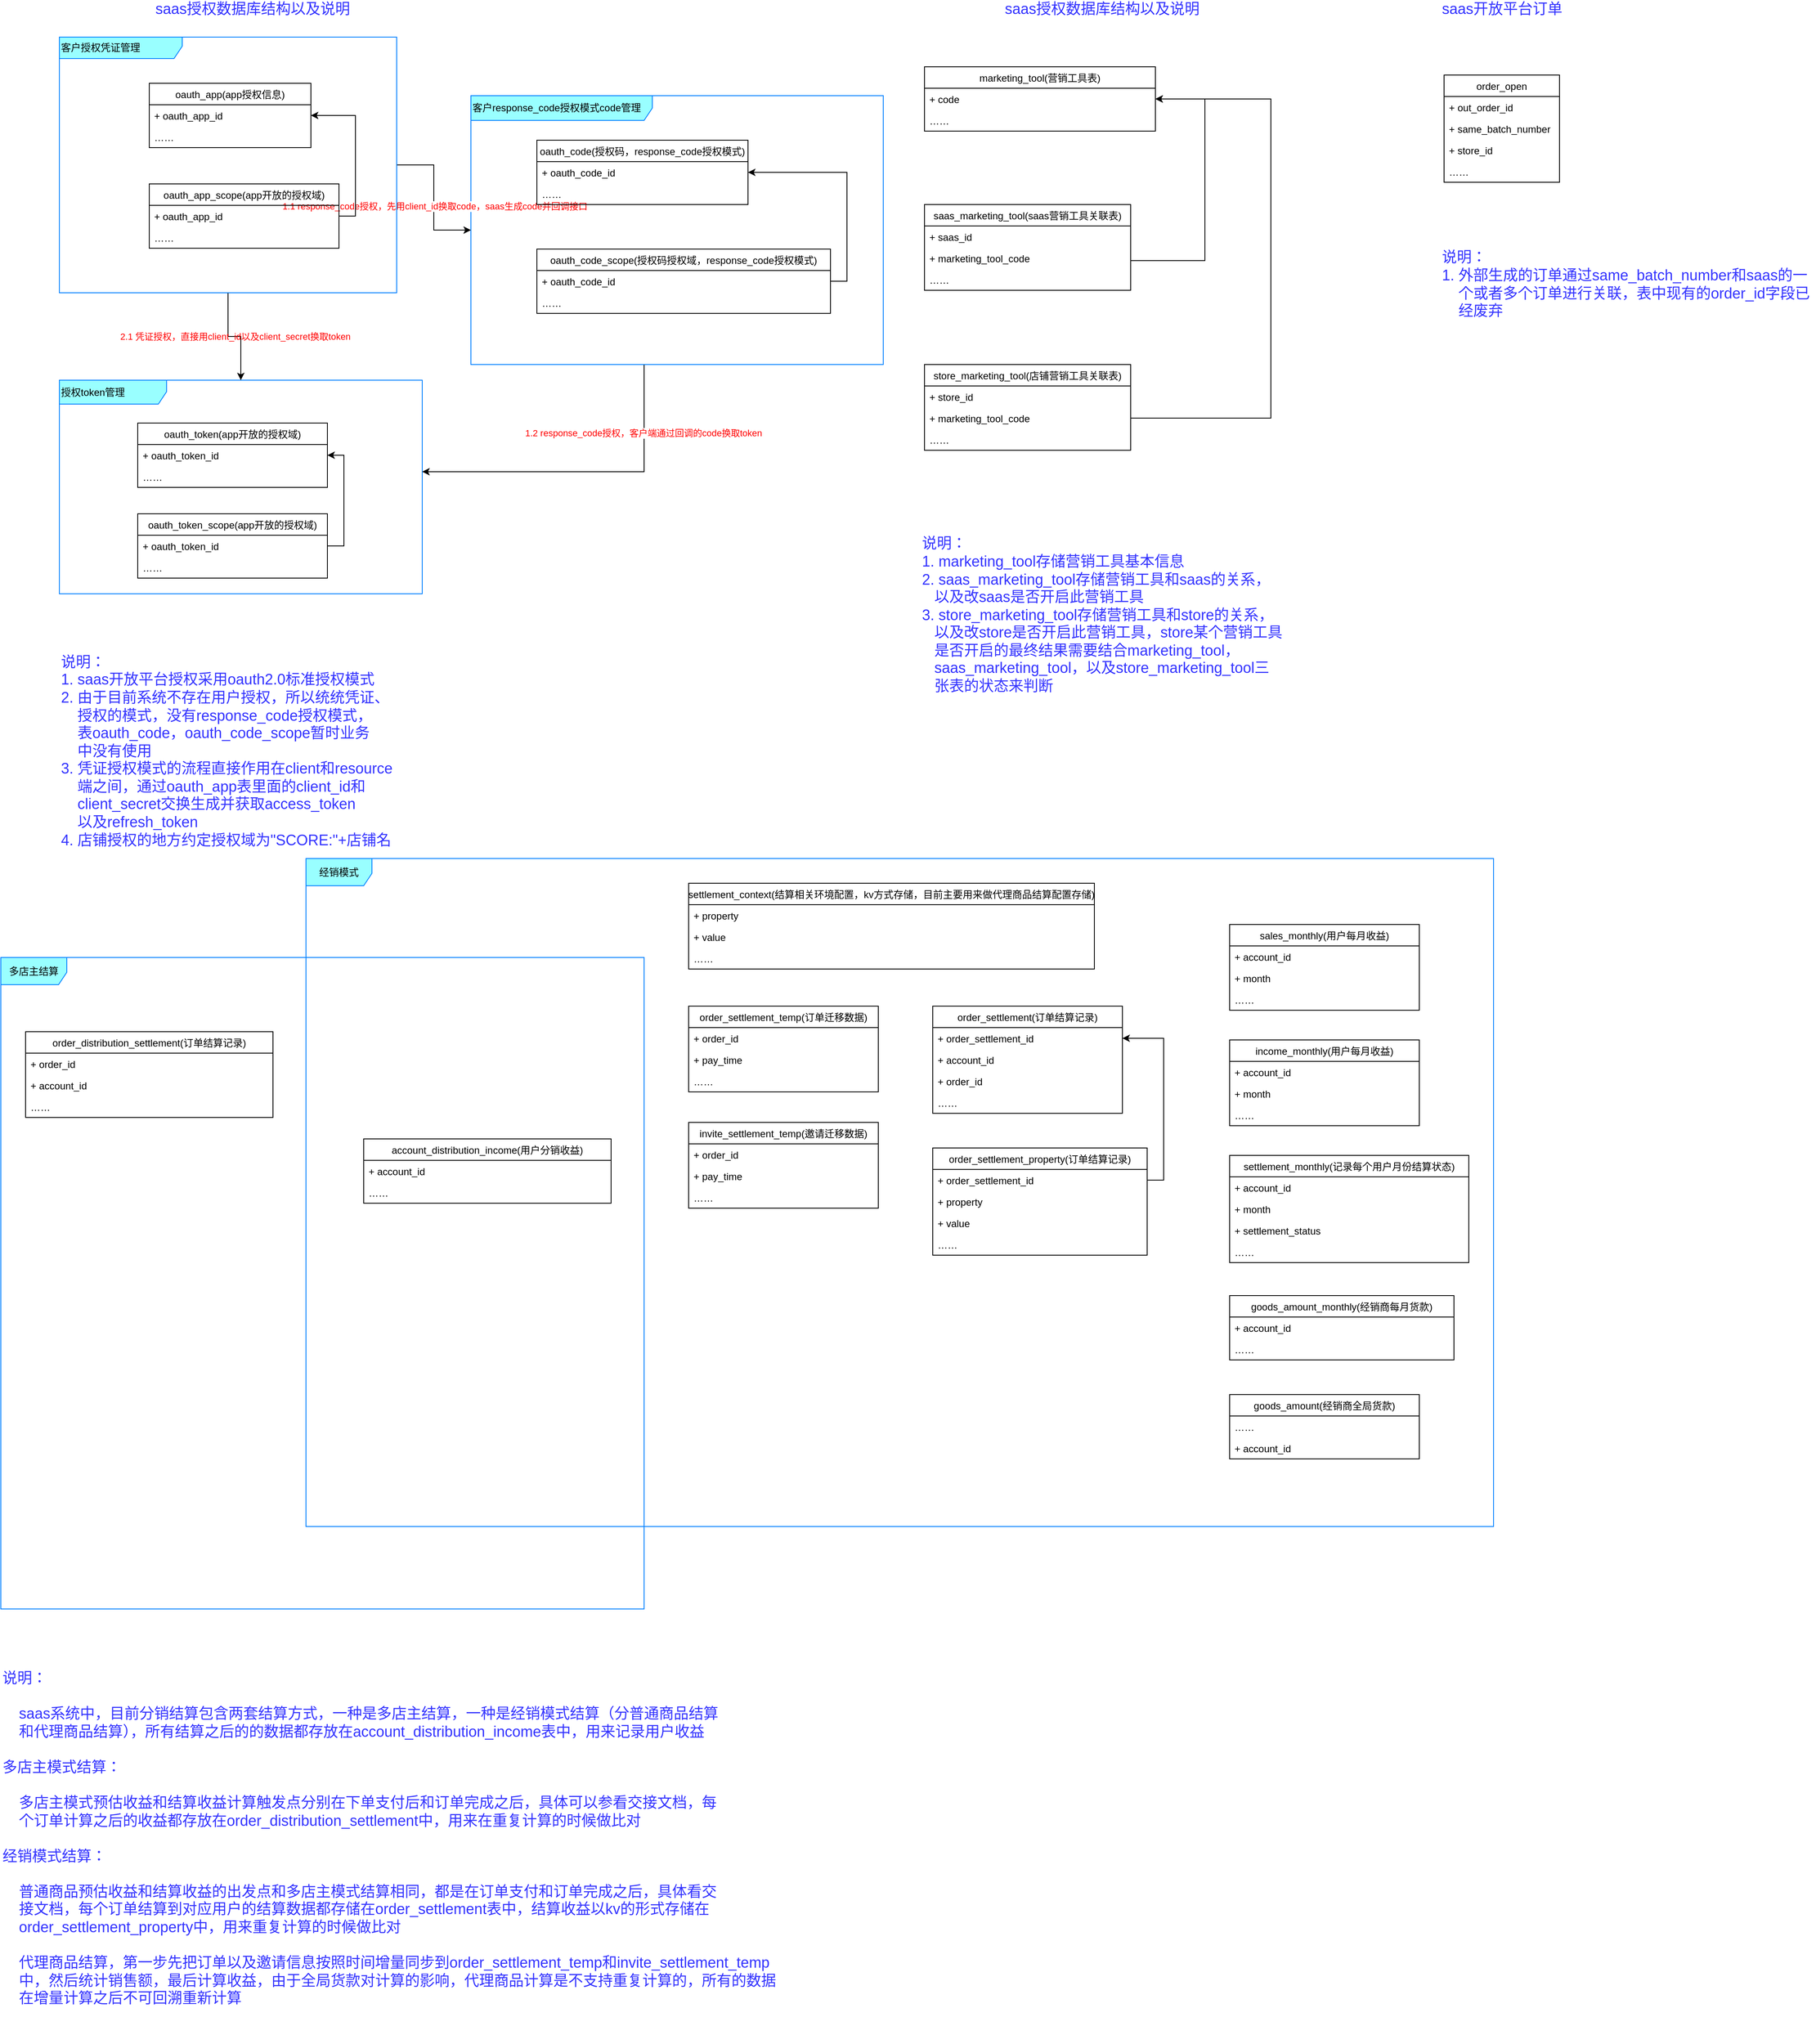 <mxfile version="14.6.6" type="github">
  <diagram id="8cNXlBiLXLBAkxZQb8D8" name="Page-1">
    <mxGraphModel dx="2249" dy="762" grid="1" gridSize="10" guides="1" tooltips="1" connect="1" arrows="1" fold="1" page="1" pageScale="1" pageWidth="827" pageHeight="1169" math="0" shadow="0">
      <root>
        <mxCell id="0" />
        <mxCell id="1" parent="0" />
        <mxCell id="PSnNEIr_YmE9VNYy7DB6-49" value="多店主结算" style="shape=umlFrame;whiteSpace=wrap;html=1;width=80;height=33;fillColor=#99FFFF;strokeColor=#007FFF;" vertex="1" parent="1">
          <mxGeometry x="-680" y="1200" width="780" height="790" as="geometry" />
        </mxCell>
        <mxCell id="PSnNEIr_YmE9VNYy7DB6-50" value="经销模式" style="shape=umlFrame;whiteSpace=wrap;html=1;width=80;height=33;fillColor=#99FFFF;strokeColor=#007FFF;" vertex="1" parent="1">
          <mxGeometry x="-310" y="1080" width="1440" height="810" as="geometry" />
        </mxCell>
        <mxCell id="78lRP6di_E0o8tFX1qry-29" value="授权token管理" style="shape=umlFrame;whiteSpace=wrap;html=1;align=left;width=130;height=29;fillColor=#99FFFF;strokeColor=#007FFF;" parent="1" vertex="1">
          <mxGeometry x="-609" y="500" width="440" height="259" as="geometry" />
        </mxCell>
        <mxCell id="78lRP6di_E0o8tFX1qry-31" style="edgeStyle=orthogonalEdgeStyle;rounded=0;orthogonalLoop=1;jettySize=auto;html=1;" parent="1" source="78lRP6di_E0o8tFX1qry-28" target="78lRP6di_E0o8tFX1qry-29" edge="1">
          <mxGeometry relative="1" as="geometry">
            <Array as="points">
              <mxPoint x="100" y="611" />
            </Array>
          </mxGeometry>
        </mxCell>
        <mxCell id="78lRP6di_E0o8tFX1qry-37" value="1.2 response_code授权，客户端通过回调的code换取token" style="edgeLabel;html=1;align=center;verticalAlign=middle;resizable=0;points=[];fontColor=#FF0000;" parent="78lRP6di_E0o8tFX1qry-31" vertex="1" connectable="0">
          <mxGeometry x="-0.584" y="-1" relative="1" as="geometry">
            <mxPoint as="offset" />
          </mxGeometry>
        </mxCell>
        <mxCell id="78lRP6di_E0o8tFX1qry-28" value="客户response_code授权模式code管理" style="shape=umlFrame;whiteSpace=wrap;html=1;align=left;width=220;height=30;labelBackgroundColor=none;labelBorderColor=none;fillColor=#99FFFF;strokeColor=#007FFF;" parent="1" vertex="1">
          <mxGeometry x="-110" y="155" width="500" height="326" as="geometry" />
        </mxCell>
        <mxCell id="78lRP6di_E0o8tFX1qry-30" style="edgeStyle=orthogonalEdgeStyle;rounded=0;orthogonalLoop=1;jettySize=auto;html=1;" parent="1" source="78lRP6di_E0o8tFX1qry-27" target="78lRP6di_E0o8tFX1qry-28" edge="1">
          <mxGeometry relative="1" as="geometry">
            <Array as="points">
              <mxPoint x="-155" y="239" />
              <mxPoint x="-155" y="318" />
            </Array>
          </mxGeometry>
        </mxCell>
        <mxCell id="78lRP6di_E0o8tFX1qry-36" value="1.1&amp;nbsp;response_code授权，先用client_id换取code，saas生成code并回调接口" style="edgeLabel;html=1;align=center;verticalAlign=middle;resizable=0;points=[];fontColor=#FF0000;" parent="78lRP6di_E0o8tFX1qry-30" vertex="1" connectable="0">
          <mxGeometry x="0.124" y="1" relative="1" as="geometry">
            <mxPoint as="offset" />
          </mxGeometry>
        </mxCell>
        <mxCell id="78lRP6di_E0o8tFX1qry-32" value="2.1&amp;nbsp;凭证授权，直接用client_id以及client_secret换取token" style="edgeStyle=orthogonalEdgeStyle;rounded=0;orthogonalLoop=1;jettySize=auto;html=1;fontColor=#FF0000;labelBackgroundColor=none;" parent="1" source="78lRP6di_E0o8tFX1qry-27" target="78lRP6di_E0o8tFX1qry-29" edge="1">
          <mxGeometry relative="1" as="geometry" />
        </mxCell>
        <mxCell id="78lRP6di_E0o8tFX1qry-27" value="客户授权凭证管理" style="shape=umlFrame;whiteSpace=wrap;html=1;align=left;width=149;height=26;fillColor=#99FFFF;strokeColor=#007FFF;" parent="1" vertex="1">
          <mxGeometry x="-609" y="84" width="409" height="310" as="geometry" />
        </mxCell>
        <mxCell id="y5n3PDEYsCLpKXq8bgqE-3" value="oauth_app(app授权信息)" style="swimlane;fontStyle=0;childLayout=stackLayout;horizontal=1;startSize=26;fillColor=none;horizontalStack=0;resizeParent=1;resizeParentMax=0;resizeLast=0;collapsible=1;marginBottom=0;" parent="1" vertex="1">
          <mxGeometry x="-500" y="140" width="196" height="78" as="geometry" />
        </mxCell>
        <mxCell id="y5n3PDEYsCLpKXq8bgqE-4" value="+ oauth_app_id" style="text;strokeColor=none;fillColor=none;align=left;verticalAlign=top;spacingLeft=4;spacingRight=4;overflow=hidden;rotatable=0;points=[[0,0.5],[1,0.5]];portConstraint=eastwest;" parent="y5n3PDEYsCLpKXq8bgqE-3" vertex="1">
          <mxGeometry y="26" width="196" height="26" as="geometry" />
        </mxCell>
        <mxCell id="y5n3PDEYsCLpKXq8bgqE-7" value="……" style="text;strokeColor=none;fillColor=none;align=left;verticalAlign=top;spacingLeft=4;spacingRight=4;overflow=hidden;rotatable=0;points=[[0,0.5],[1,0.5]];portConstraint=eastwest;" parent="y5n3PDEYsCLpKXq8bgqE-3" vertex="1">
          <mxGeometry y="52" width="196" height="26" as="geometry" />
        </mxCell>
        <mxCell id="y5n3PDEYsCLpKXq8bgqE-8" value="oauth_app_scope(app开放的授权域)" style="swimlane;fontStyle=0;childLayout=stackLayout;horizontal=1;startSize=26;fillColor=none;horizontalStack=0;resizeParent=1;resizeParentMax=0;resizeLast=0;collapsible=1;marginBottom=0;" parent="1" vertex="1">
          <mxGeometry x="-500" y="262" width="230" height="78" as="geometry" />
        </mxCell>
        <mxCell id="y5n3PDEYsCLpKXq8bgqE-9" value="+ oauth_app_id" style="text;strokeColor=none;fillColor=none;align=left;verticalAlign=top;spacingLeft=4;spacingRight=4;overflow=hidden;rotatable=0;points=[[0,0.5],[1,0.5]];portConstraint=eastwest;" parent="y5n3PDEYsCLpKXq8bgqE-8" vertex="1">
          <mxGeometry y="26" width="230" height="26" as="geometry" />
        </mxCell>
        <mxCell id="y5n3PDEYsCLpKXq8bgqE-10" value="……" style="text;strokeColor=none;fillColor=none;align=left;verticalAlign=top;spacingLeft=4;spacingRight=4;overflow=hidden;rotatable=0;points=[[0,0.5],[1,0.5]];portConstraint=eastwest;" parent="y5n3PDEYsCLpKXq8bgqE-8" vertex="1">
          <mxGeometry y="52" width="230" height="26" as="geometry" />
        </mxCell>
        <mxCell id="y5n3PDEYsCLpKXq8bgqE-18" value="oauth_code(授权码，response_code授权模式)" style="swimlane;fontStyle=0;childLayout=stackLayout;horizontal=1;startSize=26;fillColor=none;horizontalStack=0;resizeParent=1;resizeParentMax=0;resizeLast=0;collapsible=1;marginBottom=0;" parent="1" vertex="1">
          <mxGeometry x="-30" y="209" width="256" height="78" as="geometry" />
        </mxCell>
        <mxCell id="y5n3PDEYsCLpKXq8bgqE-19" value="+ oauth_code_id" style="text;strokeColor=none;fillColor=none;align=left;verticalAlign=top;spacingLeft=4;spacingRight=4;overflow=hidden;rotatable=0;points=[[0,0.5],[1,0.5]];portConstraint=eastwest;" parent="y5n3PDEYsCLpKXq8bgqE-18" vertex="1">
          <mxGeometry y="26" width="256" height="26" as="geometry" />
        </mxCell>
        <mxCell id="y5n3PDEYsCLpKXq8bgqE-20" value="……" style="text;strokeColor=none;fillColor=none;align=left;verticalAlign=top;spacingLeft=4;spacingRight=4;overflow=hidden;rotatable=0;points=[[0,0.5],[1,0.5]];portConstraint=eastwest;" parent="y5n3PDEYsCLpKXq8bgqE-18" vertex="1">
          <mxGeometry y="52" width="256" height="26" as="geometry" />
        </mxCell>
        <mxCell id="y5n3PDEYsCLpKXq8bgqE-21" value="oauth_code_scope(授权码授权域，response_code授权模式)" style="swimlane;fontStyle=0;childLayout=stackLayout;horizontal=1;startSize=26;fillColor=none;horizontalStack=0;resizeParent=1;resizeParentMax=0;resizeLast=0;collapsible=1;marginBottom=0;" parent="1" vertex="1">
          <mxGeometry x="-30" y="341" width="356" height="78" as="geometry" />
        </mxCell>
        <mxCell id="y5n3PDEYsCLpKXq8bgqE-22" value="+ oauth_code_id" style="text;strokeColor=none;fillColor=none;align=left;verticalAlign=top;spacingLeft=4;spacingRight=4;overflow=hidden;rotatable=0;points=[[0,0.5],[1,0.5]];portConstraint=eastwest;" parent="y5n3PDEYsCLpKXq8bgqE-21" vertex="1">
          <mxGeometry y="26" width="356" height="26" as="geometry" />
        </mxCell>
        <mxCell id="y5n3PDEYsCLpKXq8bgqE-23" value="……" style="text;strokeColor=none;fillColor=none;align=left;verticalAlign=top;spacingLeft=4;spacingRight=4;overflow=hidden;rotatable=0;points=[[0,0.5],[1,0.5]];portConstraint=eastwest;" parent="y5n3PDEYsCLpKXq8bgqE-21" vertex="1">
          <mxGeometry y="52" width="356" height="26" as="geometry" />
        </mxCell>
        <mxCell id="y5n3PDEYsCLpKXq8bgqE-24" value="oauth_token(app开放的授权域)" style="swimlane;fontStyle=0;childLayout=stackLayout;horizontal=1;startSize=26;fillColor=none;horizontalStack=0;resizeParent=1;resizeParentMax=0;resizeLast=0;collapsible=1;marginBottom=0;" parent="1" vertex="1">
          <mxGeometry x="-514" y="552" width="230" height="78" as="geometry" />
        </mxCell>
        <mxCell id="y5n3PDEYsCLpKXq8bgqE-25" value="+ oauth_token_id" style="text;strokeColor=none;fillColor=none;align=left;verticalAlign=top;spacingLeft=4;spacingRight=4;overflow=hidden;rotatable=0;points=[[0,0.5],[1,0.5]];portConstraint=eastwest;" parent="y5n3PDEYsCLpKXq8bgqE-24" vertex="1">
          <mxGeometry y="26" width="230" height="26" as="geometry" />
        </mxCell>
        <mxCell id="y5n3PDEYsCLpKXq8bgqE-26" value="……" style="text;strokeColor=none;fillColor=none;align=left;verticalAlign=top;spacingLeft=4;spacingRight=4;overflow=hidden;rotatable=0;points=[[0,0.5],[1,0.5]];portConstraint=eastwest;" parent="y5n3PDEYsCLpKXq8bgqE-24" vertex="1">
          <mxGeometry y="52" width="230" height="26" as="geometry" />
        </mxCell>
        <mxCell id="y5n3PDEYsCLpKXq8bgqE-27" value="oauth_token_scope(app开放的授权域)" style="swimlane;fontStyle=0;childLayout=stackLayout;horizontal=1;startSize=26;fillColor=none;horizontalStack=0;resizeParent=1;resizeParentMax=0;resizeLast=0;collapsible=1;marginBottom=0;" parent="1" vertex="1">
          <mxGeometry x="-514" y="662" width="230" height="78" as="geometry" />
        </mxCell>
        <mxCell id="y5n3PDEYsCLpKXq8bgqE-28" value="+ oauth_token_id" style="text;strokeColor=none;fillColor=none;align=left;verticalAlign=top;spacingLeft=4;spacingRight=4;overflow=hidden;rotatable=0;points=[[0,0.5],[1,0.5]];portConstraint=eastwest;" parent="y5n3PDEYsCLpKXq8bgqE-27" vertex="1">
          <mxGeometry y="26" width="230" height="26" as="geometry" />
        </mxCell>
        <mxCell id="y5n3PDEYsCLpKXq8bgqE-29" value="……" style="text;strokeColor=none;fillColor=none;align=left;verticalAlign=top;spacingLeft=4;spacingRight=4;overflow=hidden;rotatable=0;points=[[0,0.5],[1,0.5]];portConstraint=eastwest;" parent="y5n3PDEYsCLpKXq8bgqE-27" vertex="1">
          <mxGeometry y="52" width="230" height="26" as="geometry" />
        </mxCell>
        <mxCell id="y5n3PDEYsCLpKXq8bgqE-30" value="&lt;font style=&quot;font-size: 18px&quot; color=&quot;#3333ff&quot;&gt;saas授权数据库结构以及说明&lt;/font&gt;" style="text;html=1;align=center;verticalAlign=middle;resizable=0;points=[];autosize=1;strokeColor=none;" parent="1" vertex="1">
          <mxGeometry x="-500" y="40" width="250" height="20" as="geometry" />
        </mxCell>
        <mxCell id="y5n3PDEYsCLpKXq8bgqE-31" style="edgeStyle=orthogonalEdgeStyle;rounded=0;orthogonalLoop=1;jettySize=auto;html=1;exitX=1;exitY=0.5;exitDx=0;exitDy=0;entryX=1;entryY=0.5;entryDx=0;entryDy=0;" parent="1" source="y5n3PDEYsCLpKXq8bgqE-9" target="y5n3PDEYsCLpKXq8bgqE-4" edge="1">
          <mxGeometry relative="1" as="geometry" />
        </mxCell>
        <mxCell id="y5n3PDEYsCLpKXq8bgqE-32" style="edgeStyle=orthogonalEdgeStyle;rounded=0;orthogonalLoop=1;jettySize=auto;html=1;exitX=1;exitY=0.5;exitDx=0;exitDy=0;entryX=1;entryY=0.5;entryDx=0;entryDy=0;" parent="1" source="y5n3PDEYsCLpKXq8bgqE-22" target="y5n3PDEYsCLpKXq8bgqE-19" edge="1">
          <mxGeometry relative="1" as="geometry" />
        </mxCell>
        <mxCell id="y5n3PDEYsCLpKXq8bgqE-33" style="edgeStyle=orthogonalEdgeStyle;rounded=0;orthogonalLoop=1;jettySize=auto;html=1;exitX=1;exitY=0.5;exitDx=0;exitDy=0;entryX=1;entryY=0.5;entryDx=0;entryDy=0;" parent="1" source="y5n3PDEYsCLpKXq8bgqE-28" target="y5n3PDEYsCLpKXq8bgqE-25" edge="1">
          <mxGeometry relative="1" as="geometry" />
        </mxCell>
        <mxCell id="y5n3PDEYsCLpKXq8bgqE-34" value="&lt;div style=&quot;&quot;&gt;&lt;span style=&quot;font-size: 18px ; color: rgb(51 , 51 , 255)&quot;&gt;说明：&lt;/span&gt;&lt;/div&gt;&lt;div style=&quot;&quot;&gt;&lt;span style=&quot;font-size: 18px ; color: rgb(51 , 51 , 255)&quot;&gt;1.&amp;nbsp;saas开放平台授权采用oauth2.0标准授权模式&lt;/span&gt;&lt;/div&gt;&lt;div style=&quot;&quot;&gt;&lt;span style=&quot;font-size: 18px ; color: rgb(51 , 51 , 255)&quot;&gt;2. 由于目前系统不存在用户授权，所以统统凭证、&lt;/span&gt;&lt;/div&gt;&lt;div style=&quot;&quot;&gt;&lt;span style=&quot;font-size: 18px ; color: rgb(51 , 51 , 255)&quot;&gt;&amp;nbsp; &amp;nbsp; 授权的模式，没有response_code授权模式，&lt;/span&gt;&lt;/div&gt;&lt;div style=&quot;&quot;&gt;&lt;span style=&quot;font-size: 18px ; color: rgb(51 , 51 , 255)&quot;&gt;&amp;nbsp; &amp;nbsp; 表oauth_code，oauth_code_scope暂时业务&lt;/span&gt;&lt;/div&gt;&lt;div style=&quot;&quot;&gt;&lt;span style=&quot;font-size: 18px ; color: rgb(51 , 51 , 255)&quot;&gt;&amp;nbsp; &amp;nbsp; 中没有使用&lt;/span&gt;&lt;/div&gt;&lt;div style=&quot;&quot;&gt;&lt;span style=&quot;font-size: 18px ; color: rgb(51 , 51 , 255)&quot;&gt;3.&amp;nbsp;凭证授权模式的流程直接作用在client和resource&lt;/span&gt;&lt;/div&gt;&lt;div style=&quot;&quot;&gt;&lt;span style=&quot;font-size: 18px ; color: rgb(51 , 51 , 255)&quot;&gt;&amp;nbsp; &amp;nbsp; 端之间，通过oauth_app表里面的client_id和&lt;/span&gt;&lt;/div&gt;&lt;div style=&quot;&quot;&gt;&lt;span style=&quot;font-size: 18px ; color: rgb(51 , 51 , 255)&quot;&gt;&amp;nbsp; &amp;nbsp; client_secret交换生成并获取access_token&lt;/span&gt;&lt;/div&gt;&lt;div style=&quot;&quot;&gt;&lt;span style=&quot;font-size: 18px ; color: rgb(51 , 51 , 255)&quot;&gt;&amp;nbsp; &amp;nbsp; 以及refresh_token&lt;/span&gt;&lt;/div&gt;&lt;div style=&quot;&quot;&gt;&lt;span style=&quot;font-size: 18px ; color: rgb(51 , 51 , 255)&quot;&gt;4.&amp;nbsp;店铺授权的地方约定授权域为&quot;SCORE:&quot;+店铺名&lt;/span&gt;&lt;/div&gt;" style="text;html=1;align=left;verticalAlign=middle;resizable=0;points=[];autosize=1;strokeColor=none;" parent="1" vertex="1">
          <mxGeometry x="-609" y="860" width="420" height="180" as="geometry" />
        </mxCell>
        <mxCell id="78lRP6di_E0o8tFX1qry-1" value="marketing_tool(营销工具表)" style="swimlane;fontStyle=0;childLayout=stackLayout;horizontal=1;startSize=26;fillColor=none;horizontalStack=0;resizeParent=1;resizeParentMax=0;resizeLast=0;collapsible=1;marginBottom=0;" parent="1" vertex="1">
          <mxGeometry x="440" y="120" width="280" height="78" as="geometry" />
        </mxCell>
        <mxCell id="78lRP6di_E0o8tFX1qry-2" value="+ code" style="text;strokeColor=none;fillColor=none;align=left;verticalAlign=top;spacingLeft=4;spacingRight=4;overflow=hidden;rotatable=0;points=[[0,0.5],[1,0.5]];portConstraint=eastwest;" parent="78lRP6di_E0o8tFX1qry-1" vertex="1">
          <mxGeometry y="26" width="280" height="26" as="geometry" />
        </mxCell>
        <mxCell id="78lRP6di_E0o8tFX1qry-13" value="……" style="text;strokeColor=none;fillColor=none;align=left;verticalAlign=top;spacingLeft=4;spacingRight=4;overflow=hidden;rotatable=0;points=[[0,0.5],[1,0.5]];portConstraint=eastwest;" parent="78lRP6di_E0o8tFX1qry-1" vertex="1">
          <mxGeometry y="52" width="280" height="26" as="geometry" />
        </mxCell>
        <mxCell id="78lRP6di_E0o8tFX1qry-5" value="saas_marketing_tool(saas营销工具关联表)" style="swimlane;fontStyle=0;childLayout=stackLayout;horizontal=1;startSize=26;fillColor=none;horizontalStack=0;resizeParent=1;resizeParentMax=0;resizeLast=0;collapsible=1;marginBottom=0;" parent="1" vertex="1">
          <mxGeometry x="440" y="287" width="250" height="104" as="geometry" />
        </mxCell>
        <mxCell id="78lRP6di_E0o8tFX1qry-6" value="+ saas_id" style="text;strokeColor=none;fillColor=none;align=left;verticalAlign=top;spacingLeft=4;spacingRight=4;overflow=hidden;rotatable=0;points=[[0,0.5],[1,0.5]];portConstraint=eastwest;" parent="78lRP6di_E0o8tFX1qry-5" vertex="1">
          <mxGeometry y="26" width="250" height="26" as="geometry" />
        </mxCell>
        <mxCell id="78lRP6di_E0o8tFX1qry-7" value="+ marketing_tool_code" style="text;strokeColor=none;fillColor=none;align=left;verticalAlign=top;spacingLeft=4;spacingRight=4;overflow=hidden;rotatable=0;points=[[0,0.5],[1,0.5]];portConstraint=eastwest;" parent="78lRP6di_E0o8tFX1qry-5" vertex="1">
          <mxGeometry y="52" width="250" height="26" as="geometry" />
        </mxCell>
        <mxCell id="78lRP6di_E0o8tFX1qry-8" value="……" style="text;strokeColor=none;fillColor=none;align=left;verticalAlign=top;spacingLeft=4;spacingRight=4;overflow=hidden;rotatable=0;points=[[0,0.5],[1,0.5]];portConstraint=eastwest;" parent="78lRP6di_E0o8tFX1qry-5" vertex="1">
          <mxGeometry y="78" width="250" height="26" as="geometry" />
        </mxCell>
        <mxCell id="78lRP6di_E0o8tFX1qry-9" value="store_marketing_tool(店铺营销工具关联表)" style="swimlane;fontStyle=0;childLayout=stackLayout;horizontal=1;startSize=26;fillColor=none;horizontalStack=0;resizeParent=1;resizeParentMax=0;resizeLast=0;collapsible=1;marginBottom=0;" parent="1" vertex="1">
          <mxGeometry x="440" y="481" width="250" height="104" as="geometry" />
        </mxCell>
        <mxCell id="78lRP6di_E0o8tFX1qry-10" value="+ store_id" style="text;strokeColor=none;fillColor=none;align=left;verticalAlign=top;spacingLeft=4;spacingRight=4;overflow=hidden;rotatable=0;points=[[0,0.5],[1,0.5]];portConstraint=eastwest;" parent="78lRP6di_E0o8tFX1qry-9" vertex="1">
          <mxGeometry y="26" width="250" height="26" as="geometry" />
        </mxCell>
        <mxCell id="78lRP6di_E0o8tFX1qry-11" value="+ marketing_tool_code" style="text;strokeColor=none;fillColor=none;align=left;verticalAlign=top;spacingLeft=4;spacingRight=4;overflow=hidden;rotatable=0;points=[[0,0.5],[1,0.5]];portConstraint=eastwest;" parent="78lRP6di_E0o8tFX1qry-9" vertex="1">
          <mxGeometry y="52" width="250" height="26" as="geometry" />
        </mxCell>
        <mxCell id="78lRP6di_E0o8tFX1qry-12" value="……" style="text;strokeColor=none;fillColor=none;align=left;verticalAlign=top;spacingLeft=4;spacingRight=4;overflow=hidden;rotatable=0;points=[[0,0.5],[1,0.5]];portConstraint=eastwest;" parent="78lRP6di_E0o8tFX1qry-9" vertex="1">
          <mxGeometry y="78" width="250" height="26" as="geometry" />
        </mxCell>
        <mxCell id="78lRP6di_E0o8tFX1qry-15" style="edgeStyle=orthogonalEdgeStyle;rounded=0;orthogonalLoop=1;jettySize=auto;html=1;exitX=1;exitY=0.5;exitDx=0;exitDy=0;entryX=1;entryY=0.5;entryDx=0;entryDy=0;" parent="1" source="78lRP6di_E0o8tFX1qry-11" target="78lRP6di_E0o8tFX1qry-2" edge="1">
          <mxGeometry relative="1" as="geometry">
            <Array as="points">
              <mxPoint x="860" y="546" />
              <mxPoint x="860" y="159" />
            </Array>
          </mxGeometry>
        </mxCell>
        <mxCell id="78lRP6di_E0o8tFX1qry-17" style="edgeStyle=orthogonalEdgeStyle;rounded=0;orthogonalLoop=1;jettySize=auto;html=1;exitX=1;exitY=0.5;exitDx=0;exitDy=0;entryX=1;entryY=0.5;entryDx=0;entryDy=0;" parent="1" source="78lRP6di_E0o8tFX1qry-7" target="78lRP6di_E0o8tFX1qry-2" edge="1">
          <mxGeometry relative="1" as="geometry">
            <Array as="points">
              <mxPoint x="780" y="355" />
              <mxPoint x="780" y="159" />
            </Array>
          </mxGeometry>
        </mxCell>
        <mxCell id="78lRP6di_E0o8tFX1qry-18" value="&lt;font style=&quot;font-size: 18px&quot; color=&quot;#3333ff&quot;&gt;saas授权数据库结构以及说明&lt;/font&gt;" style="text;html=1;align=center;verticalAlign=middle;resizable=0;points=[];autosize=1;strokeColor=none;" parent="1" vertex="1">
          <mxGeometry x="530" y="40" width="250" height="20" as="geometry" />
        </mxCell>
        <mxCell id="78lRP6di_E0o8tFX1qry-19" value="&lt;div style=&quot;text-align: left&quot;&gt;&lt;span style=&quot;font-size: 18px ; color: rgb(51 , 51 , 255)&quot;&gt;说明：&lt;/span&gt;&lt;/div&gt;&lt;div style=&quot;text-align: left&quot;&gt;&lt;span style=&quot;font-size: 18px ; color: rgb(51 , 51 , 255)&quot;&gt;1.&amp;nbsp;marketing_tool存储营销工具基本信息&lt;br&gt;2. saas_marketing_tool存储营销工具和saas的关系，&lt;br&gt;&amp;nbsp; &amp;nbsp;以及改saas是否开启此营销工具&lt;br&gt;&lt;/span&gt;&lt;span style=&quot;color: rgb(51 , 51 , 255) ; font-size: 18px&quot;&gt;3.&amp;nbsp;store_marketing_tool存储营销工具和store的关系，&lt;br&gt;&amp;nbsp; &amp;nbsp;以及改store是否开启此营销工具，store某个营销工具&lt;/span&gt;&lt;/div&gt;&lt;div style=&quot;text-align: left&quot;&gt;&lt;span style=&quot;color: rgb(51 , 51 , 255) ; font-size: 18px&quot;&gt;&amp;nbsp; &amp;nbsp;是否开启的最终结果需要结合marketing_tool，&lt;/span&gt;&lt;/div&gt;&lt;div style=&quot;text-align: left&quot;&gt;&lt;span style=&quot;color: rgb(51 , 51 , 255) ; font-size: 18px&quot;&gt;&amp;nbsp; &amp;nbsp;saas_marketing_tool，以及store_marketing_tool三&lt;/span&gt;&lt;/div&gt;&lt;div style=&quot;text-align: left&quot;&gt;&lt;span style=&quot;color: rgb(51 , 51 , 255) ; font-size: 18px&quot;&gt;&amp;nbsp; &amp;nbsp;张表的状态来判断&lt;/span&gt;&lt;br style=&quot;color: rgb(51 , 51 , 255) ; font-size: 18px&quot;&gt;&lt;/div&gt;" style="text;html=1;align=center;verticalAlign=middle;resizable=0;points=[];autosize=1;strokeColor=none;" parent="1" vertex="1">
          <mxGeometry x="430" y="710" width="450" height="150" as="geometry" />
        </mxCell>
        <mxCell id="78lRP6di_E0o8tFX1qry-20" value="&lt;font color=&quot;#3333ff&quot;&gt;&lt;span style=&quot;font-size: 18px&quot;&gt;saas开放平台订单&lt;/span&gt;&lt;/font&gt;" style="text;html=1;align=center;verticalAlign=middle;resizable=0;points=[];autosize=1;strokeColor=none;" parent="1" vertex="1">
          <mxGeometry x="1060" y="40" width="160" height="20" as="geometry" />
        </mxCell>
        <mxCell id="78lRP6di_E0o8tFX1qry-21" value="order_open" style="swimlane;fontStyle=0;childLayout=stackLayout;horizontal=1;startSize=26;fillColor=none;horizontalStack=0;resizeParent=1;resizeParentMax=0;resizeLast=0;collapsible=1;marginBottom=0;" parent="1" vertex="1">
          <mxGeometry x="1070" y="130" width="140" height="130" as="geometry" />
        </mxCell>
        <mxCell id="78lRP6di_E0o8tFX1qry-22" value="+ out_order_id" style="text;strokeColor=none;fillColor=none;align=left;verticalAlign=top;spacingLeft=4;spacingRight=4;overflow=hidden;rotatable=0;points=[[0,0.5],[1,0.5]];portConstraint=eastwest;" parent="78lRP6di_E0o8tFX1qry-21" vertex="1">
          <mxGeometry y="26" width="140" height="26" as="geometry" />
        </mxCell>
        <mxCell id="78lRP6di_E0o8tFX1qry-24" value="+ same_batch_number" style="text;strokeColor=none;fillColor=none;align=left;verticalAlign=top;spacingLeft=4;spacingRight=4;overflow=hidden;rotatable=0;points=[[0,0.5],[1,0.5]];portConstraint=eastwest;" parent="78lRP6di_E0o8tFX1qry-21" vertex="1">
          <mxGeometry y="52" width="140" height="26" as="geometry" />
        </mxCell>
        <mxCell id="78lRP6di_E0o8tFX1qry-25" value="+ store_id" style="text;strokeColor=none;fillColor=none;align=left;verticalAlign=top;spacingLeft=4;spacingRight=4;overflow=hidden;rotatable=0;points=[[0,0.5],[1,0.5]];portConstraint=eastwest;" parent="78lRP6di_E0o8tFX1qry-21" vertex="1">
          <mxGeometry y="78" width="140" height="26" as="geometry" />
        </mxCell>
        <mxCell id="78lRP6di_E0o8tFX1qry-23" value="……" style="text;strokeColor=none;fillColor=none;align=left;verticalAlign=top;spacingLeft=4;spacingRight=4;overflow=hidden;rotatable=0;points=[[0,0.5],[1,0.5]];portConstraint=eastwest;" parent="78lRP6di_E0o8tFX1qry-21" vertex="1">
          <mxGeometry y="104" width="140" height="26" as="geometry" />
        </mxCell>
        <mxCell id="78lRP6di_E0o8tFX1qry-26" value="&lt;div style=&quot;text-align: left&quot;&gt;&lt;span style=&quot;font-size: 18px ; color: rgb(51 , 51 , 255)&quot;&gt;说明：&lt;/span&gt;&lt;/div&gt;&lt;div style=&quot;text-align: left&quot;&gt;&lt;span style=&quot;font-size: 18px ; color: rgb(51 , 51 , 255)&quot;&gt;1.&amp;nbsp;外部生成的订单通过same_batch_number和saas的一&lt;/span&gt;&lt;/div&gt;&lt;div style=&quot;text-align: left&quot;&gt;&lt;span style=&quot;font-size: 18px ; color: rgb(51 , 51 , 255)&quot;&gt;&amp;nbsp; &amp;nbsp; 个或者多个订单进行关联，&lt;/span&gt;&lt;span style=&quot;color: rgb(51 , 51 , 255) ; font-size: 18px&quot;&gt;表中现有的order_id字段&lt;/span&gt;&lt;span style=&quot;color: rgb(51 , 51 , 255) ; font-size: 18px&quot;&gt;已&lt;/span&gt;&lt;/div&gt;&lt;div style=&quot;text-align: left&quot;&gt;&lt;span style=&quot;color: rgb(51 , 51 , 255) ; font-size: 18px&quot;&gt;&amp;nbsp; &amp;nbsp; 经废弃&lt;/span&gt;&lt;/div&gt;" style="text;html=1;align=center;verticalAlign=middle;resizable=0;points=[];autosize=1;strokeColor=none;" parent="1" vertex="1">
          <mxGeometry x="1060" y="349" width="460" height="70" as="geometry" />
        </mxCell>
        <mxCell id="i8r9v-NDTMNt73W6e1mo-1" value="settlement_context(结算相关环境配置，kv方式存储，目前主要用来做代理商品结算配置存储)" style="swimlane;fontStyle=0;childLayout=stackLayout;horizontal=1;startSize=26;fillColor=none;horizontalStack=0;resizeParent=1;resizeParentMax=0;resizeLast=0;collapsible=1;marginBottom=0;" parent="1" vertex="1">
          <mxGeometry x="154" y="1110" width="492" height="104" as="geometry" />
        </mxCell>
        <mxCell id="i8r9v-NDTMNt73W6e1mo-2" value="+ property" style="text;strokeColor=none;fillColor=none;align=left;verticalAlign=top;spacingLeft=4;spacingRight=4;overflow=hidden;rotatable=0;points=[[0,0.5],[1,0.5]];portConstraint=eastwest;" parent="i8r9v-NDTMNt73W6e1mo-1" vertex="1">
          <mxGeometry y="26" width="492" height="26" as="geometry" />
        </mxCell>
        <mxCell id="i8r9v-NDTMNt73W6e1mo-3" value="+ value" style="text;strokeColor=none;fillColor=none;align=left;verticalAlign=top;spacingLeft=4;spacingRight=4;overflow=hidden;rotatable=0;points=[[0,0.5],[1,0.5]];portConstraint=eastwest;" parent="i8r9v-NDTMNt73W6e1mo-1" vertex="1">
          <mxGeometry y="52" width="492" height="26" as="geometry" />
        </mxCell>
        <mxCell id="i8r9v-NDTMNt73W6e1mo-4" value="……" style="text;strokeColor=none;fillColor=none;align=left;verticalAlign=top;spacingLeft=4;spacingRight=4;overflow=hidden;rotatable=0;points=[[0,0.5],[1,0.5]];portConstraint=eastwest;" parent="i8r9v-NDTMNt73W6e1mo-1" vertex="1">
          <mxGeometry y="78" width="492" height="26" as="geometry" />
        </mxCell>
        <mxCell id="PSnNEIr_YmE9VNYy7DB6-1" value="settlement_monthly(记录每个用户月份结算状态)" style="swimlane;fontStyle=0;childLayout=stackLayout;horizontal=1;startSize=26;fillColor=none;horizontalStack=0;resizeParent=1;resizeParentMax=0;resizeLast=0;collapsible=1;marginBottom=0;" vertex="1" parent="1">
          <mxGeometry x="810" y="1440" width="290" height="130" as="geometry" />
        </mxCell>
        <mxCell id="PSnNEIr_YmE9VNYy7DB6-2" value="+ account_id" style="text;strokeColor=none;fillColor=none;align=left;verticalAlign=top;spacingLeft=4;spacingRight=4;overflow=hidden;rotatable=0;points=[[0,0.5],[1,0.5]];portConstraint=eastwest;" vertex="1" parent="PSnNEIr_YmE9VNYy7DB6-1">
          <mxGeometry y="26" width="290" height="26" as="geometry" />
        </mxCell>
        <mxCell id="PSnNEIr_YmE9VNYy7DB6-3" value="+ month" style="text;strokeColor=none;fillColor=none;align=left;verticalAlign=top;spacingLeft=4;spacingRight=4;overflow=hidden;rotatable=0;points=[[0,0.5],[1,0.5]];portConstraint=eastwest;" vertex="1" parent="PSnNEIr_YmE9VNYy7DB6-1">
          <mxGeometry y="52" width="290" height="26" as="geometry" />
        </mxCell>
        <mxCell id="PSnNEIr_YmE9VNYy7DB6-5" value="+ settlement_status" style="text;strokeColor=none;fillColor=none;align=left;verticalAlign=top;spacingLeft=4;spacingRight=4;overflow=hidden;rotatable=0;points=[[0,0.5],[1,0.5]];portConstraint=eastwest;" vertex="1" parent="PSnNEIr_YmE9VNYy7DB6-1">
          <mxGeometry y="78" width="290" height="26" as="geometry" />
        </mxCell>
        <mxCell id="PSnNEIr_YmE9VNYy7DB6-4" value="……" style="text;strokeColor=none;fillColor=none;align=left;verticalAlign=top;spacingLeft=4;spacingRight=4;overflow=hidden;rotatable=0;points=[[0,0.5],[1,0.5]];portConstraint=eastwest;" vertex="1" parent="PSnNEIr_YmE9VNYy7DB6-1">
          <mxGeometry y="104" width="290" height="26" as="geometry" />
        </mxCell>
        <mxCell id="PSnNEIr_YmE9VNYy7DB6-6" value="goods_amount(经销商全局货款)" style="swimlane;fontStyle=0;childLayout=stackLayout;horizontal=1;startSize=26;fillColor=none;horizontalStack=0;resizeParent=1;resizeParentMax=0;resizeLast=0;collapsible=1;marginBottom=0;" vertex="1" parent="1">
          <mxGeometry x="810" y="1730" width="230" height="78" as="geometry" />
        </mxCell>
        <mxCell id="PSnNEIr_YmE9VNYy7DB6-10" value="……" style="text;strokeColor=none;fillColor=none;align=left;verticalAlign=top;spacingLeft=4;spacingRight=4;overflow=hidden;rotatable=0;points=[[0,0.5],[1,0.5]];portConstraint=eastwest;" vertex="1" parent="PSnNEIr_YmE9VNYy7DB6-6">
          <mxGeometry y="26" width="230" height="26" as="geometry" />
        </mxCell>
        <mxCell id="PSnNEIr_YmE9VNYy7DB6-7" value="+ account_id" style="text;strokeColor=none;fillColor=none;align=left;verticalAlign=top;spacingLeft=4;spacingRight=4;overflow=hidden;rotatable=0;points=[[0,0.5],[1,0.5]];portConstraint=eastwest;" vertex="1" parent="PSnNEIr_YmE9VNYy7DB6-6">
          <mxGeometry y="52" width="230" height="26" as="geometry" />
        </mxCell>
        <mxCell id="PSnNEIr_YmE9VNYy7DB6-11" value="goods_amount_monthly(经销商每月货款)" style="swimlane;fontStyle=0;childLayout=stackLayout;horizontal=1;startSize=26;fillColor=none;horizontalStack=0;resizeParent=1;resizeParentMax=0;resizeLast=0;collapsible=1;marginBottom=0;" vertex="1" parent="1">
          <mxGeometry x="810" y="1610" width="272" height="78" as="geometry" />
        </mxCell>
        <mxCell id="PSnNEIr_YmE9VNYy7DB6-12" value="+ account_id" style="text;strokeColor=none;fillColor=none;align=left;verticalAlign=top;spacingLeft=4;spacingRight=4;overflow=hidden;rotatable=0;points=[[0,0.5],[1,0.5]];portConstraint=eastwest;" vertex="1" parent="PSnNEIr_YmE9VNYy7DB6-11">
          <mxGeometry y="26" width="272" height="26" as="geometry" />
        </mxCell>
        <mxCell id="PSnNEIr_YmE9VNYy7DB6-13" value="……" style="text;strokeColor=none;fillColor=none;align=left;verticalAlign=top;spacingLeft=4;spacingRight=4;overflow=hidden;rotatable=0;points=[[0,0.5],[1,0.5]];portConstraint=eastwest;" vertex="1" parent="PSnNEIr_YmE9VNYy7DB6-11">
          <mxGeometry y="52" width="272" height="26" as="geometry" />
        </mxCell>
        <mxCell id="PSnNEIr_YmE9VNYy7DB6-14" value="sales_monthly(用户每月收益)" style="swimlane;fontStyle=0;childLayout=stackLayout;horizontal=1;startSize=26;fillColor=none;horizontalStack=0;resizeParent=1;resizeParentMax=0;resizeLast=0;collapsible=1;marginBottom=0;" vertex="1" parent="1">
          <mxGeometry x="810" y="1160" width="230" height="104" as="geometry" />
        </mxCell>
        <mxCell id="PSnNEIr_YmE9VNYy7DB6-15" value="+ account_id" style="text;strokeColor=none;fillColor=none;align=left;verticalAlign=top;spacingLeft=4;spacingRight=4;overflow=hidden;rotatable=0;points=[[0,0.5],[1,0.5]];portConstraint=eastwest;" vertex="1" parent="PSnNEIr_YmE9VNYy7DB6-14">
          <mxGeometry y="26" width="230" height="26" as="geometry" />
        </mxCell>
        <mxCell id="PSnNEIr_YmE9VNYy7DB6-60" value="+ month" style="text;strokeColor=none;fillColor=none;align=left;verticalAlign=top;spacingLeft=4;spacingRight=4;overflow=hidden;rotatable=0;points=[[0,0.5],[1,0.5]];portConstraint=eastwest;" vertex="1" parent="PSnNEIr_YmE9VNYy7DB6-14">
          <mxGeometry y="52" width="230" height="26" as="geometry" />
        </mxCell>
        <mxCell id="PSnNEIr_YmE9VNYy7DB6-16" value="……" style="text;strokeColor=none;fillColor=none;align=left;verticalAlign=top;spacingLeft=4;spacingRight=4;overflow=hidden;rotatable=0;points=[[0,0.5],[1,0.5]];portConstraint=eastwest;" vertex="1" parent="PSnNEIr_YmE9VNYy7DB6-14">
          <mxGeometry y="78" width="230" height="26" as="geometry" />
        </mxCell>
        <mxCell id="PSnNEIr_YmE9VNYy7DB6-20" value="order_settlement(订单结算记录)" style="swimlane;fontStyle=0;childLayout=stackLayout;horizontal=1;startSize=26;fillColor=none;horizontalStack=0;resizeParent=1;resizeParentMax=0;resizeLast=0;collapsible=1;marginBottom=0;" vertex="1" parent="1">
          <mxGeometry x="450" y="1259" width="230" height="130" as="geometry" />
        </mxCell>
        <mxCell id="PSnNEIr_YmE9VNYy7DB6-21" value="+ order_settlement_id" style="text;strokeColor=none;fillColor=none;align=left;verticalAlign=top;spacingLeft=4;spacingRight=4;overflow=hidden;rotatable=0;points=[[0,0.5],[1,0.5]];portConstraint=eastwest;" vertex="1" parent="PSnNEIr_YmE9VNYy7DB6-20">
          <mxGeometry y="26" width="230" height="26" as="geometry" />
        </mxCell>
        <mxCell id="PSnNEIr_YmE9VNYy7DB6-26" value="+ account_id" style="text;strokeColor=none;fillColor=none;align=left;verticalAlign=top;spacingLeft=4;spacingRight=4;overflow=hidden;rotatable=0;points=[[0,0.5],[1,0.5]];portConstraint=eastwest;" vertex="1" parent="PSnNEIr_YmE9VNYy7DB6-20">
          <mxGeometry y="52" width="230" height="26" as="geometry" />
        </mxCell>
        <mxCell id="PSnNEIr_YmE9VNYy7DB6-27" value="+ order_id" style="text;strokeColor=none;fillColor=none;align=left;verticalAlign=top;spacingLeft=4;spacingRight=4;overflow=hidden;rotatable=0;points=[[0,0.5],[1,0.5]];portConstraint=eastwest;" vertex="1" parent="PSnNEIr_YmE9VNYy7DB6-20">
          <mxGeometry y="78" width="230" height="26" as="geometry" />
        </mxCell>
        <mxCell id="PSnNEIr_YmE9VNYy7DB6-22" value="……" style="text;strokeColor=none;fillColor=none;align=left;verticalAlign=top;spacingLeft=4;spacingRight=4;overflow=hidden;rotatable=0;points=[[0,0.5],[1,0.5]];portConstraint=eastwest;" vertex="1" parent="PSnNEIr_YmE9VNYy7DB6-20">
          <mxGeometry y="104" width="230" height="26" as="geometry" />
        </mxCell>
        <mxCell id="PSnNEIr_YmE9VNYy7DB6-23" value="order_settlement_property(订单结算记录)" style="swimlane;fontStyle=0;childLayout=stackLayout;horizontal=1;startSize=26;fillColor=none;horizontalStack=0;resizeParent=1;resizeParentMax=0;resizeLast=0;collapsible=1;marginBottom=0;" vertex="1" parent="1">
          <mxGeometry x="450" y="1431" width="260" height="130" as="geometry" />
        </mxCell>
        <mxCell id="PSnNEIr_YmE9VNYy7DB6-24" value="+ order_settlement_id" style="text;strokeColor=none;fillColor=none;align=left;verticalAlign=top;spacingLeft=4;spacingRight=4;overflow=hidden;rotatable=0;points=[[0,0.5],[1,0.5]];portConstraint=eastwest;" vertex="1" parent="PSnNEIr_YmE9VNYy7DB6-23">
          <mxGeometry y="26" width="260" height="26" as="geometry" />
        </mxCell>
        <mxCell id="PSnNEIr_YmE9VNYy7DB6-28" value="+ property" style="text;strokeColor=none;fillColor=none;align=left;verticalAlign=top;spacingLeft=4;spacingRight=4;overflow=hidden;rotatable=0;points=[[0,0.5],[1,0.5]];portConstraint=eastwest;" vertex="1" parent="PSnNEIr_YmE9VNYy7DB6-23">
          <mxGeometry y="52" width="260" height="26" as="geometry" />
        </mxCell>
        <mxCell id="PSnNEIr_YmE9VNYy7DB6-29" value="+ value" style="text;strokeColor=none;fillColor=none;align=left;verticalAlign=top;spacingLeft=4;spacingRight=4;overflow=hidden;rotatable=0;points=[[0,0.5],[1,0.5]];portConstraint=eastwest;" vertex="1" parent="PSnNEIr_YmE9VNYy7DB6-23">
          <mxGeometry y="78" width="260" height="26" as="geometry" />
        </mxCell>
        <mxCell id="PSnNEIr_YmE9VNYy7DB6-25" value="……" style="text;strokeColor=none;fillColor=none;align=left;verticalAlign=top;spacingLeft=4;spacingRight=4;overflow=hidden;rotatable=0;points=[[0,0.5],[1,0.5]];portConstraint=eastwest;" vertex="1" parent="PSnNEIr_YmE9VNYy7DB6-23">
          <mxGeometry y="104" width="260" height="26" as="geometry" />
        </mxCell>
        <mxCell id="PSnNEIr_YmE9VNYy7DB6-30" value="order_settlement_temp(订单迁移数据)" style="swimlane;fontStyle=0;childLayout=stackLayout;horizontal=1;startSize=26;fillColor=none;horizontalStack=0;resizeParent=1;resizeParentMax=0;resizeLast=0;collapsible=1;marginBottom=0;" vertex="1" parent="1">
          <mxGeometry x="154" y="1259" width="230" height="104" as="geometry" />
        </mxCell>
        <mxCell id="PSnNEIr_YmE9VNYy7DB6-31" value="+ order_id" style="text;strokeColor=none;fillColor=none;align=left;verticalAlign=top;spacingLeft=4;spacingRight=4;overflow=hidden;rotatable=0;points=[[0,0.5],[1,0.5]];portConstraint=eastwest;" vertex="1" parent="PSnNEIr_YmE9VNYy7DB6-30">
          <mxGeometry y="26" width="230" height="26" as="geometry" />
        </mxCell>
        <mxCell id="PSnNEIr_YmE9VNYy7DB6-32" value="+ pay_time" style="text;strokeColor=none;fillColor=none;align=left;verticalAlign=top;spacingLeft=4;spacingRight=4;overflow=hidden;rotatable=0;points=[[0,0.5],[1,0.5]];portConstraint=eastwest;" vertex="1" parent="PSnNEIr_YmE9VNYy7DB6-30">
          <mxGeometry y="52" width="230" height="26" as="geometry" />
        </mxCell>
        <mxCell id="PSnNEIr_YmE9VNYy7DB6-34" value="……" style="text;strokeColor=none;fillColor=none;align=left;verticalAlign=top;spacingLeft=4;spacingRight=4;overflow=hidden;rotatable=0;points=[[0,0.5],[1,0.5]];portConstraint=eastwest;" vertex="1" parent="PSnNEIr_YmE9VNYy7DB6-30">
          <mxGeometry y="78" width="230" height="26" as="geometry" />
        </mxCell>
        <mxCell id="PSnNEIr_YmE9VNYy7DB6-35" value="order_distribution_settlement(订单结算记录)" style="swimlane;fontStyle=0;childLayout=stackLayout;horizontal=1;startSize=26;fillColor=none;horizontalStack=0;resizeParent=1;resizeParentMax=0;resizeLast=0;collapsible=1;marginBottom=0;" vertex="1" parent="1">
          <mxGeometry x="-650" y="1290" width="300" height="104" as="geometry" />
        </mxCell>
        <mxCell id="PSnNEIr_YmE9VNYy7DB6-36" value="+ order_id" style="text;strokeColor=none;fillColor=none;align=left;verticalAlign=top;spacingLeft=4;spacingRight=4;overflow=hidden;rotatable=0;points=[[0,0.5],[1,0.5]];portConstraint=eastwest;" vertex="1" parent="PSnNEIr_YmE9VNYy7DB6-35">
          <mxGeometry y="26" width="300" height="26" as="geometry" />
        </mxCell>
        <mxCell id="PSnNEIr_YmE9VNYy7DB6-37" value="+ account_id" style="text;strokeColor=none;fillColor=none;align=left;verticalAlign=top;spacingLeft=4;spacingRight=4;overflow=hidden;rotatable=0;points=[[0,0.5],[1,0.5]];portConstraint=eastwest;" vertex="1" parent="PSnNEIr_YmE9VNYy7DB6-35">
          <mxGeometry y="52" width="300" height="26" as="geometry" />
        </mxCell>
        <mxCell id="PSnNEIr_YmE9VNYy7DB6-39" value="……" style="text;strokeColor=none;fillColor=none;align=left;verticalAlign=top;spacingLeft=4;spacingRight=4;overflow=hidden;rotatable=0;points=[[0,0.5],[1,0.5]];portConstraint=eastwest;" vertex="1" parent="PSnNEIr_YmE9VNYy7DB6-35">
          <mxGeometry y="78" width="300" height="26" as="geometry" />
        </mxCell>
        <mxCell id="PSnNEIr_YmE9VNYy7DB6-40" style="edgeStyle=orthogonalEdgeStyle;rounded=0;orthogonalLoop=1;jettySize=auto;html=1;exitX=1;exitY=0.5;exitDx=0;exitDy=0;entryX=1;entryY=0.5;entryDx=0;entryDy=0;" edge="1" parent="1" source="PSnNEIr_YmE9VNYy7DB6-24" target="PSnNEIr_YmE9VNYy7DB6-21">
          <mxGeometry relative="1" as="geometry" />
        </mxCell>
        <mxCell id="PSnNEIr_YmE9VNYy7DB6-41" value="account_distribution_income(用户分销收益)" style="swimlane;fontStyle=0;childLayout=stackLayout;horizontal=1;startSize=26;fillColor=none;horizontalStack=0;resizeParent=1;resizeParentMax=0;resizeLast=0;collapsible=1;marginBottom=0;" vertex="1" parent="1">
          <mxGeometry x="-240" y="1420" width="300" height="78" as="geometry" />
        </mxCell>
        <mxCell id="PSnNEIr_YmE9VNYy7DB6-42" value="+ account_id" style="text;strokeColor=none;fillColor=none;align=left;verticalAlign=top;spacingLeft=4;spacingRight=4;overflow=hidden;rotatable=0;points=[[0,0.5],[1,0.5]];portConstraint=eastwest;" vertex="1" parent="PSnNEIr_YmE9VNYy7DB6-41">
          <mxGeometry y="26" width="300" height="26" as="geometry" />
        </mxCell>
        <mxCell id="PSnNEIr_YmE9VNYy7DB6-44" value="……" style="text;strokeColor=none;fillColor=none;align=left;verticalAlign=top;spacingLeft=4;spacingRight=4;overflow=hidden;rotatable=0;points=[[0,0.5],[1,0.5]];portConstraint=eastwest;" vertex="1" parent="PSnNEIr_YmE9VNYy7DB6-41">
          <mxGeometry y="52" width="300" height="26" as="geometry" />
        </mxCell>
        <mxCell id="PSnNEIr_YmE9VNYy7DB6-45" value="invite_settlement_temp(邀请迁移数据)" style="swimlane;fontStyle=0;childLayout=stackLayout;horizontal=1;startSize=26;fillColor=none;horizontalStack=0;resizeParent=1;resizeParentMax=0;resizeLast=0;collapsible=1;marginBottom=0;" vertex="1" parent="1">
          <mxGeometry x="154" y="1400" width="230" height="104" as="geometry" />
        </mxCell>
        <mxCell id="PSnNEIr_YmE9VNYy7DB6-46" value="+ order_id" style="text;strokeColor=none;fillColor=none;align=left;verticalAlign=top;spacingLeft=4;spacingRight=4;overflow=hidden;rotatable=0;points=[[0,0.5],[1,0.5]];portConstraint=eastwest;" vertex="1" parent="PSnNEIr_YmE9VNYy7DB6-45">
          <mxGeometry y="26" width="230" height="26" as="geometry" />
        </mxCell>
        <mxCell id="PSnNEIr_YmE9VNYy7DB6-47" value="+ pay_time" style="text;strokeColor=none;fillColor=none;align=left;verticalAlign=top;spacingLeft=4;spacingRight=4;overflow=hidden;rotatable=0;points=[[0,0.5],[1,0.5]];portConstraint=eastwest;" vertex="1" parent="PSnNEIr_YmE9VNYy7DB6-45">
          <mxGeometry y="52" width="230" height="26" as="geometry" />
        </mxCell>
        <mxCell id="PSnNEIr_YmE9VNYy7DB6-48" value="……" style="text;strokeColor=none;fillColor=none;align=left;verticalAlign=top;spacingLeft=4;spacingRight=4;overflow=hidden;rotatable=0;points=[[0,0.5],[1,0.5]];portConstraint=eastwest;" vertex="1" parent="PSnNEIr_YmE9VNYy7DB6-45">
          <mxGeometry y="78" width="230" height="26" as="geometry" />
        </mxCell>
        <mxCell id="PSnNEIr_YmE9VNYy7DB6-51" value="&lt;font color=&quot;#3333ff&quot;&gt;&lt;span style=&quot;font-size: 18px&quot;&gt;说明：&lt;br&gt;&lt;br&gt;&amp;nbsp; &amp;nbsp; saas系统中，目前分销结算包含两套结算方式，一种是多店主结算，一种是经销模式结算（分普通商品结算&lt;br&gt;&amp;nbsp; &amp;nbsp; 和代理商品结算），所有结算之后的的数据都存放在account_distribution_income表中，用来记录用户收益&lt;br&gt;&lt;br&gt;多店主模式结算：&lt;br&gt;&lt;br&gt;&amp;nbsp; &amp;nbsp; 多店主模式预估收益和结算收益计算触发点分别在下单支付后和订单完成之后，具体可以参看交接文档，每&lt;br&gt;&amp;nbsp; &amp;nbsp; 个订单计算之后的收益都存放在order_distribution_settlement中，用来在重复计算的时候做比对&lt;br&gt;&lt;br&gt;经销模式结算：&lt;br&gt;&lt;br&gt;&amp;nbsp; &amp;nbsp; 普通商品预估收益和结算收益的出发点和多店主模式结算相同，都是在订单支付和订单完成之后，具体看交&lt;br&gt;&amp;nbsp; &amp;nbsp; 接文档，每个订单结算到对应用户的结算数据都存储在order_settlement表中，结算收益以kv的形式存储在&lt;br&gt;&amp;nbsp; &amp;nbsp; order_settlement_property中，用来重复计算的时候做比对&lt;br&gt;&lt;br&gt;&amp;nbsp; &amp;nbsp; 代理商品结算，第一步先把订单以及邀请信息按照时间增量同步到order_settlement_temp和invite_settlement_temp&lt;br&gt;&amp;nbsp; &amp;nbsp; 中，然后统计销售额，最后计算收益，由于全局货款对计算的影响，代理商品计算是不支持重复计算的，所有的数据&lt;br&gt;&amp;nbsp; &amp;nbsp; 在增量计算之后不可回溯重新计算&lt;br&gt;&lt;br&gt;&lt;br&gt;&lt;/span&gt;&lt;/font&gt;" style="text;html=1;align=left;verticalAlign=middle;resizable=0;points=[];autosize=1;strokeColor=none;" vertex="1" parent="1">
          <mxGeometry x="-680" y="2120" width="950" height="340" as="geometry" />
        </mxCell>
        <mxCell id="PSnNEIr_YmE9VNYy7DB6-56" value="income_monthly(用户每月收益)" style="swimlane;fontStyle=0;childLayout=stackLayout;horizontal=1;startSize=26;fillColor=none;horizontalStack=0;resizeParent=1;resizeParentMax=0;resizeLast=0;collapsible=1;marginBottom=0;" vertex="1" parent="1">
          <mxGeometry x="810" y="1300" width="230" height="104" as="geometry" />
        </mxCell>
        <mxCell id="PSnNEIr_YmE9VNYy7DB6-57" value="+ account_id" style="text;strokeColor=none;fillColor=none;align=left;verticalAlign=top;spacingLeft=4;spacingRight=4;overflow=hidden;rotatable=0;points=[[0,0.5],[1,0.5]];portConstraint=eastwest;" vertex="1" parent="PSnNEIr_YmE9VNYy7DB6-56">
          <mxGeometry y="26" width="230" height="26" as="geometry" />
        </mxCell>
        <mxCell id="PSnNEIr_YmE9VNYy7DB6-59" value="+ month" style="text;strokeColor=none;fillColor=none;align=left;verticalAlign=top;spacingLeft=4;spacingRight=4;overflow=hidden;rotatable=0;points=[[0,0.5],[1,0.5]];portConstraint=eastwest;" vertex="1" parent="PSnNEIr_YmE9VNYy7DB6-56">
          <mxGeometry y="52" width="230" height="26" as="geometry" />
        </mxCell>
        <mxCell id="PSnNEIr_YmE9VNYy7DB6-58" value="……" style="text;strokeColor=none;fillColor=none;align=left;verticalAlign=top;spacingLeft=4;spacingRight=4;overflow=hidden;rotatable=0;points=[[0,0.5],[1,0.5]];portConstraint=eastwest;" vertex="1" parent="PSnNEIr_YmE9VNYy7DB6-56">
          <mxGeometry y="78" width="230" height="26" as="geometry" />
        </mxCell>
      </root>
    </mxGraphModel>
  </diagram>
</mxfile>
